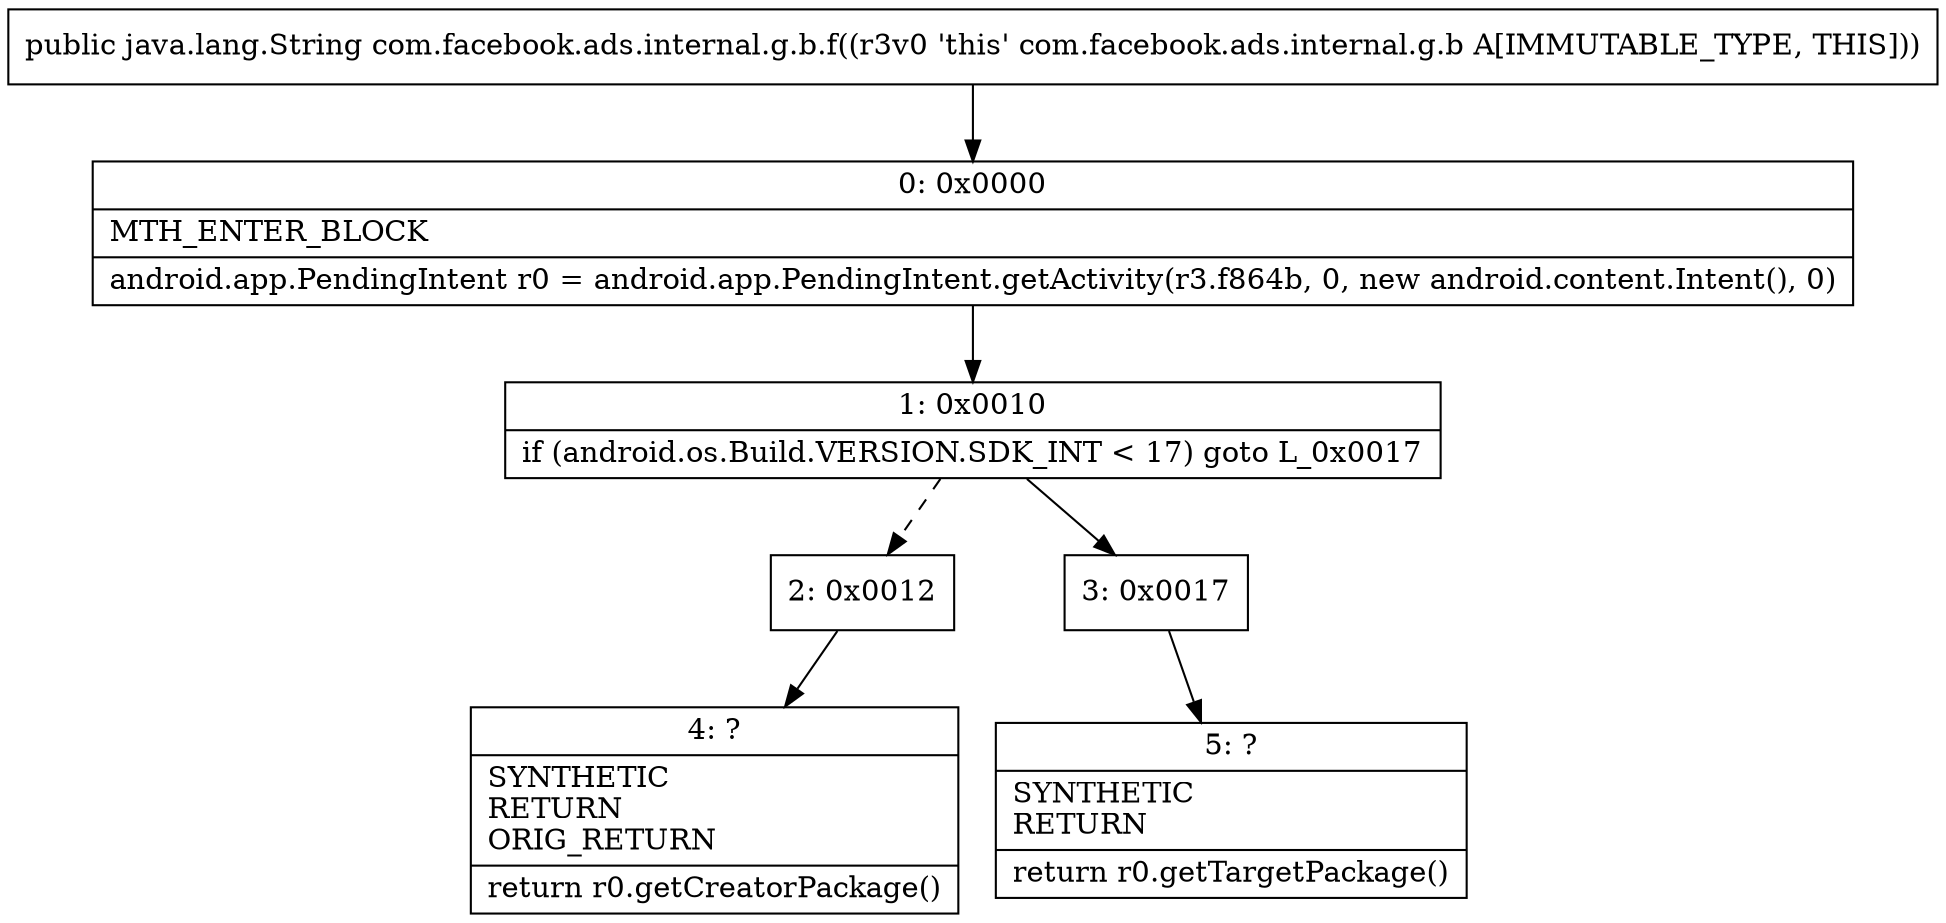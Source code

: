 digraph "CFG forcom.facebook.ads.internal.g.b.f()Ljava\/lang\/String;" {
Node_0 [shape=record,label="{0\:\ 0x0000|MTH_ENTER_BLOCK\l|android.app.PendingIntent r0 = android.app.PendingIntent.getActivity(r3.f864b, 0, new android.content.Intent(), 0)\l}"];
Node_1 [shape=record,label="{1\:\ 0x0010|if (android.os.Build.VERSION.SDK_INT \< 17) goto L_0x0017\l}"];
Node_2 [shape=record,label="{2\:\ 0x0012}"];
Node_3 [shape=record,label="{3\:\ 0x0017}"];
Node_4 [shape=record,label="{4\:\ ?|SYNTHETIC\lRETURN\lORIG_RETURN\l|return r0.getCreatorPackage()\l}"];
Node_5 [shape=record,label="{5\:\ ?|SYNTHETIC\lRETURN\l|return r0.getTargetPackage()\l}"];
MethodNode[shape=record,label="{public java.lang.String com.facebook.ads.internal.g.b.f((r3v0 'this' com.facebook.ads.internal.g.b A[IMMUTABLE_TYPE, THIS])) }"];
MethodNode -> Node_0;
Node_0 -> Node_1;
Node_1 -> Node_2[style=dashed];
Node_1 -> Node_3;
Node_2 -> Node_4;
Node_3 -> Node_5;
}

